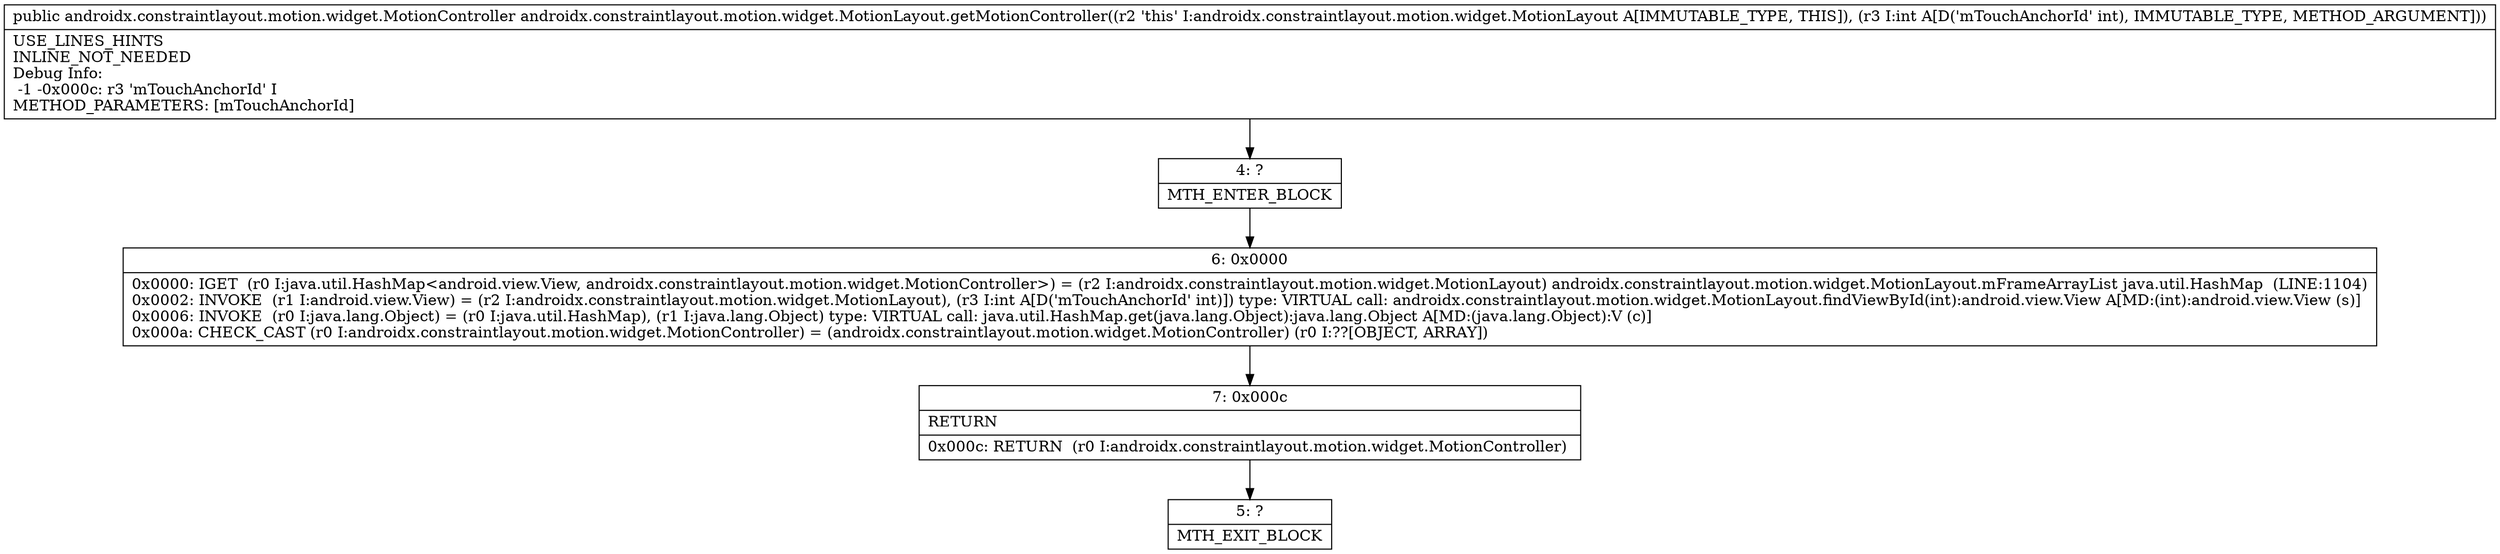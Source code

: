 digraph "CFG forandroidx.constraintlayout.motion.widget.MotionLayout.getMotionController(I)Landroidx\/constraintlayout\/motion\/widget\/MotionController;" {
Node_4 [shape=record,label="{4\:\ ?|MTH_ENTER_BLOCK\l}"];
Node_6 [shape=record,label="{6\:\ 0x0000|0x0000: IGET  (r0 I:java.util.HashMap\<android.view.View, androidx.constraintlayout.motion.widget.MotionController\>) = (r2 I:androidx.constraintlayout.motion.widget.MotionLayout) androidx.constraintlayout.motion.widget.MotionLayout.mFrameArrayList java.util.HashMap  (LINE:1104)\l0x0002: INVOKE  (r1 I:android.view.View) = (r2 I:androidx.constraintlayout.motion.widget.MotionLayout), (r3 I:int A[D('mTouchAnchorId' int)]) type: VIRTUAL call: androidx.constraintlayout.motion.widget.MotionLayout.findViewById(int):android.view.View A[MD:(int):android.view.View (s)]\l0x0006: INVOKE  (r0 I:java.lang.Object) = (r0 I:java.util.HashMap), (r1 I:java.lang.Object) type: VIRTUAL call: java.util.HashMap.get(java.lang.Object):java.lang.Object A[MD:(java.lang.Object):V (c)]\l0x000a: CHECK_CAST (r0 I:androidx.constraintlayout.motion.widget.MotionController) = (androidx.constraintlayout.motion.widget.MotionController) (r0 I:??[OBJECT, ARRAY]) \l}"];
Node_7 [shape=record,label="{7\:\ 0x000c|RETURN\l|0x000c: RETURN  (r0 I:androidx.constraintlayout.motion.widget.MotionController) \l}"];
Node_5 [shape=record,label="{5\:\ ?|MTH_EXIT_BLOCK\l}"];
MethodNode[shape=record,label="{public androidx.constraintlayout.motion.widget.MotionController androidx.constraintlayout.motion.widget.MotionLayout.getMotionController((r2 'this' I:androidx.constraintlayout.motion.widget.MotionLayout A[IMMUTABLE_TYPE, THIS]), (r3 I:int A[D('mTouchAnchorId' int), IMMUTABLE_TYPE, METHOD_ARGUMENT]))  | USE_LINES_HINTS\lINLINE_NOT_NEEDED\lDebug Info:\l  \-1 \-0x000c: r3 'mTouchAnchorId' I\lMETHOD_PARAMETERS: [mTouchAnchorId]\l}"];
MethodNode -> Node_4;Node_4 -> Node_6;
Node_6 -> Node_7;
Node_7 -> Node_5;
}


